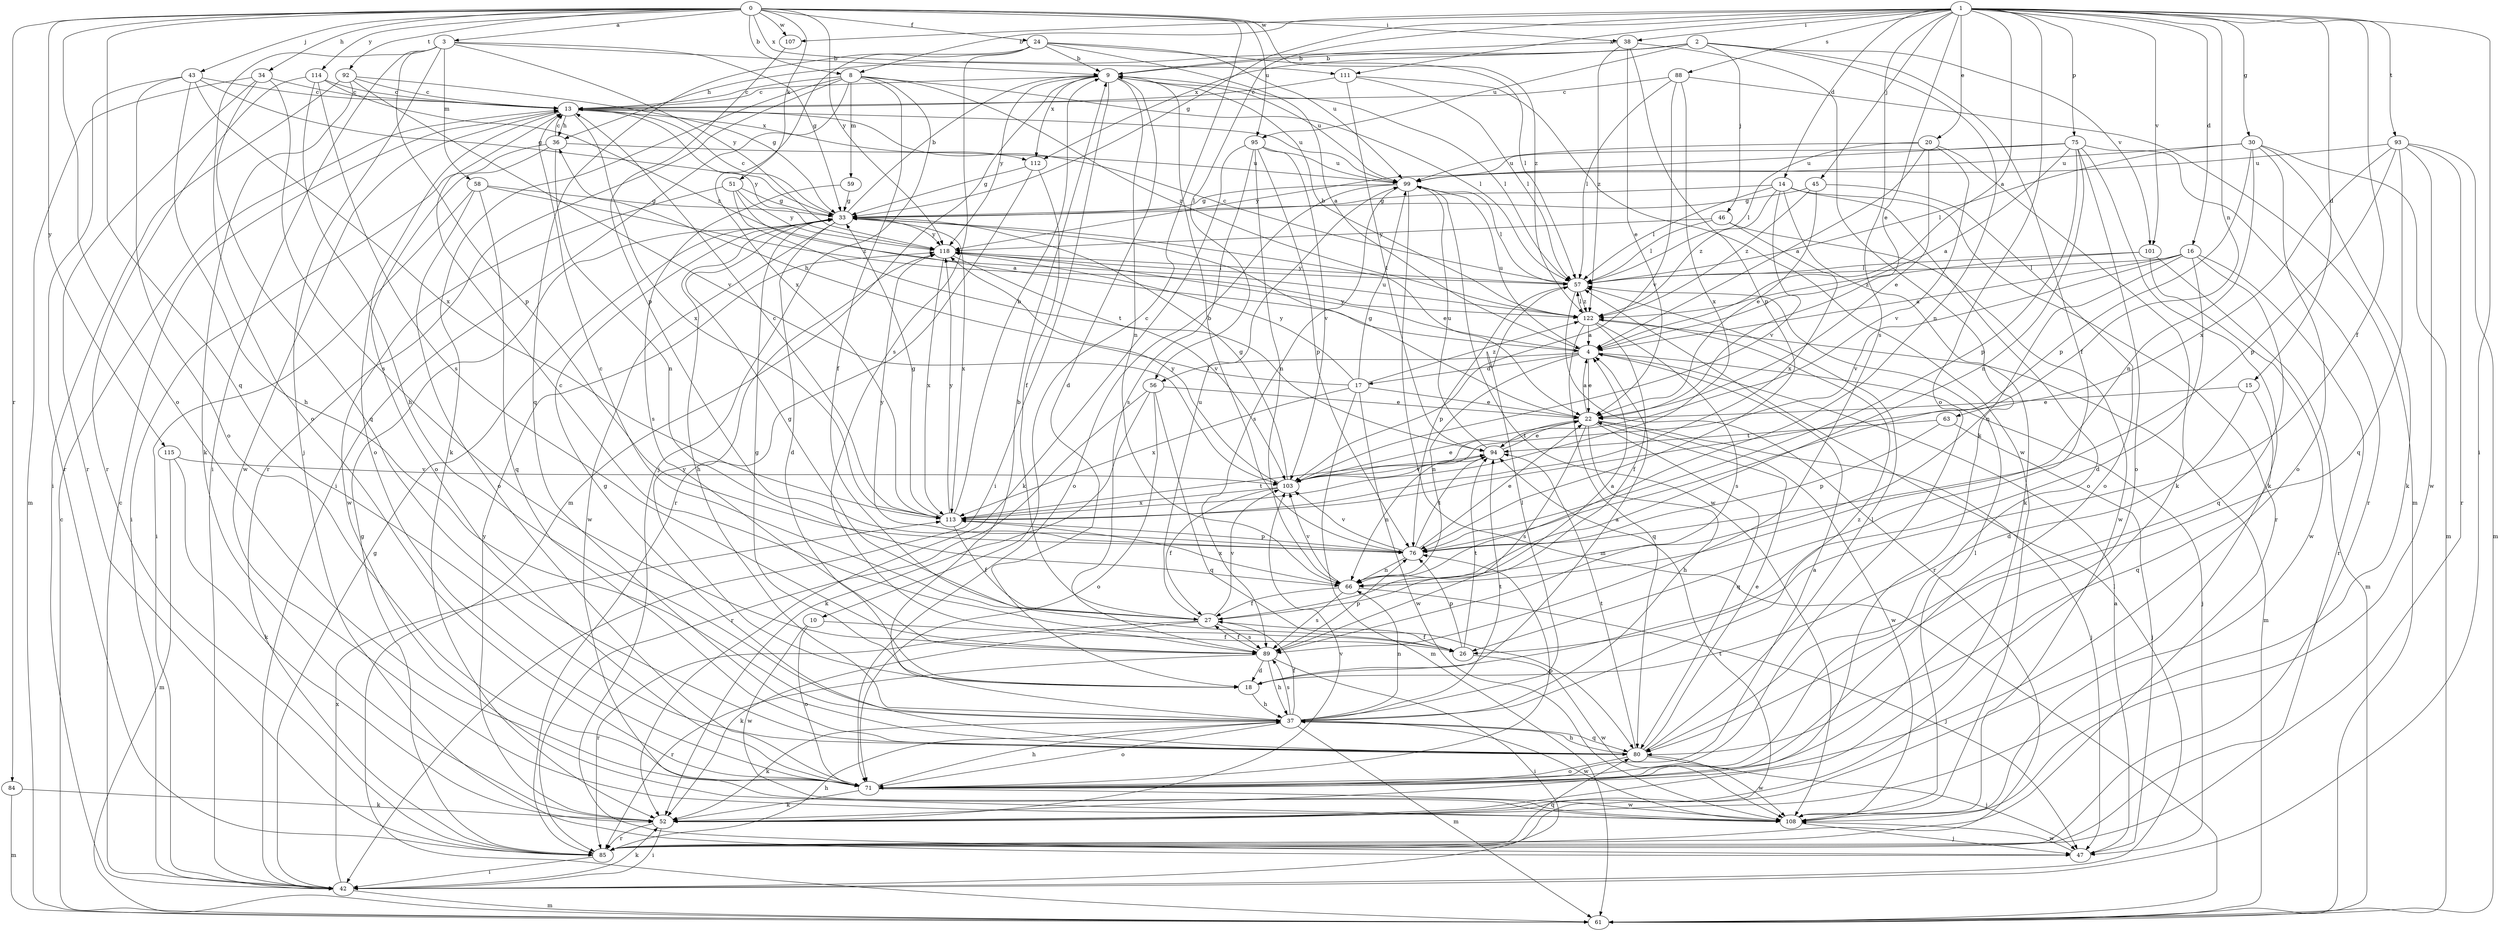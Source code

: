 strict digraph  {
0;
1;
2;
3;
4;
8;
9;
10;
13;
14;
15;
16;
17;
18;
20;
22;
24;
26;
27;
30;
33;
34;
36;
37;
38;
42;
43;
45;
46;
47;
51;
52;
56;
57;
58;
59;
61;
63;
66;
71;
75;
76;
80;
84;
85;
88;
89;
92;
93;
94;
95;
99;
101;
103;
107;
108;
111;
112;
113;
114;
115;
118;
122;
0 -> 3  [label=a];
0 -> 8  [label=b];
0 -> 10  [label=c];
0 -> 24  [label=f];
0 -> 34  [label=h];
0 -> 38  [label=i];
0 -> 43  [label=j];
0 -> 51  [label=k];
0 -> 71  [label=o];
0 -> 80  [label=q];
0 -> 84  [label=r];
0 -> 92  [label=t];
0 -> 95  [label=u];
0 -> 107  [label=w];
0 -> 111  [label=x];
0 -> 114  [label=y];
0 -> 115  [label=y];
0 -> 118  [label=y];
0 -> 122  [label=z];
1 -> 4  [label=a];
1 -> 8  [label=b];
1 -> 14  [label=d];
1 -> 15  [label=d];
1 -> 16  [label=d];
1 -> 20  [label=e];
1 -> 22  [label=e];
1 -> 26  [label=f];
1 -> 30  [label=g];
1 -> 33  [label=g];
1 -> 38  [label=i];
1 -> 42  [label=i];
1 -> 45  [label=j];
1 -> 56  [label=l];
1 -> 63  [label=n];
1 -> 71  [label=o];
1 -> 75  [label=p];
1 -> 88  [label=s];
1 -> 89  [label=s];
1 -> 93  [label=t];
1 -> 101  [label=v];
1 -> 107  [label=w];
1 -> 111  [label=x];
2 -> 9  [label=b];
2 -> 26  [label=f];
2 -> 36  [label=h];
2 -> 46  [label=j];
2 -> 66  [label=n];
2 -> 95  [label=u];
2 -> 101  [label=v];
2 -> 112  [label=x];
3 -> 9  [label=b];
3 -> 33  [label=g];
3 -> 42  [label=i];
3 -> 47  [label=j];
3 -> 58  [label=m];
3 -> 71  [label=o];
3 -> 76  [label=p];
3 -> 118  [label=y];
4 -> 17  [label=d];
4 -> 22  [label=e];
4 -> 47  [label=j];
4 -> 56  [label=l];
4 -> 66  [label=n];
4 -> 99  [label=u];
4 -> 118  [label=y];
8 -> 13  [label=c];
8 -> 26  [label=f];
8 -> 42  [label=i];
8 -> 47  [label=j];
8 -> 52  [label=k];
8 -> 57  [label=l];
8 -> 59  [label=m];
8 -> 85  [label=r];
8 -> 122  [label=z];
9 -> 13  [label=c];
9 -> 18  [label=d];
9 -> 42  [label=i];
9 -> 57  [label=l];
9 -> 61  [label=m];
9 -> 66  [label=n];
9 -> 99  [label=u];
9 -> 112  [label=x];
9 -> 118  [label=y];
10 -> 26  [label=f];
10 -> 71  [label=o];
10 -> 108  [label=w];
13 -> 36  [label=h];
13 -> 71  [label=o];
13 -> 99  [label=u];
13 -> 108  [label=w];
13 -> 112  [label=x];
13 -> 113  [label=x];
13 -> 118  [label=y];
14 -> 33  [label=g];
14 -> 52  [label=k];
14 -> 57  [label=l];
14 -> 71  [label=o];
14 -> 85  [label=r];
14 -> 103  [label=v];
14 -> 122  [label=z];
15 -> 18  [label=d];
15 -> 22  [label=e];
15 -> 80  [label=q];
16 -> 4  [label=a];
16 -> 18  [label=d];
16 -> 57  [label=l];
16 -> 66  [label=n];
16 -> 80  [label=q];
16 -> 85  [label=r];
16 -> 103  [label=v];
17 -> 22  [label=e];
17 -> 36  [label=h];
17 -> 61  [label=m];
17 -> 99  [label=u];
17 -> 108  [label=w];
17 -> 113  [label=x];
17 -> 118  [label=y];
17 -> 122  [label=z];
18 -> 4  [label=a];
18 -> 33  [label=g];
18 -> 37  [label=h];
18 -> 118  [label=y];
20 -> 4  [label=a];
20 -> 22  [label=e];
20 -> 52  [label=k];
20 -> 57  [label=l];
20 -> 99  [label=u];
20 -> 103  [label=v];
22 -> 4  [label=a];
22 -> 33  [label=g];
22 -> 37  [label=h];
22 -> 47  [label=j];
22 -> 80  [label=q];
22 -> 89  [label=s];
22 -> 94  [label=t];
22 -> 108  [label=w];
24 -> 4  [label=a];
24 -> 9  [label=b];
24 -> 57  [label=l];
24 -> 80  [label=q];
24 -> 89  [label=s];
24 -> 99  [label=u];
24 -> 113  [label=x];
26 -> 13  [label=c];
26 -> 76  [label=p];
26 -> 94  [label=t];
26 -> 108  [label=w];
27 -> 4  [label=a];
27 -> 13  [label=c];
27 -> 26  [label=f];
27 -> 33  [label=g];
27 -> 52  [label=k];
27 -> 85  [label=r];
27 -> 89  [label=s];
27 -> 99  [label=u];
27 -> 103  [label=v];
30 -> 52  [label=k];
30 -> 57  [label=l];
30 -> 61  [label=m];
30 -> 66  [label=n];
30 -> 71  [label=o];
30 -> 76  [label=p];
30 -> 99  [label=u];
33 -> 9  [label=b];
33 -> 13  [label=c];
33 -> 18  [label=d];
33 -> 22  [label=e];
33 -> 37  [label=h];
33 -> 108  [label=w];
33 -> 113  [label=x];
33 -> 118  [label=y];
34 -> 13  [label=c];
34 -> 61  [label=m];
34 -> 80  [label=q];
34 -> 85  [label=r];
34 -> 89  [label=s];
36 -> 13  [label=c];
36 -> 42  [label=i];
36 -> 66  [label=n];
36 -> 71  [label=o];
36 -> 99  [label=u];
37 -> 9  [label=b];
37 -> 27  [label=f];
37 -> 52  [label=k];
37 -> 57  [label=l];
37 -> 61  [label=m];
37 -> 66  [label=n];
37 -> 71  [label=o];
37 -> 80  [label=q];
37 -> 89  [label=s];
37 -> 94  [label=t];
37 -> 108  [label=w];
37 -> 122  [label=z];
38 -> 9  [label=b];
38 -> 22  [label=e];
38 -> 52  [label=k];
38 -> 76  [label=p];
38 -> 122  [label=z];
42 -> 13  [label=c];
42 -> 33  [label=g];
42 -> 52  [label=k];
42 -> 57  [label=l];
42 -> 61  [label=m];
42 -> 113  [label=x];
43 -> 13  [label=c];
43 -> 33  [label=g];
43 -> 37  [label=h];
43 -> 71  [label=o];
43 -> 85  [label=r];
43 -> 113  [label=x];
45 -> 22  [label=e];
45 -> 33  [label=g];
45 -> 71  [label=o];
45 -> 122  [label=z];
46 -> 57  [label=l];
46 -> 108  [label=w];
46 -> 113  [label=x];
46 -> 118  [label=y];
47 -> 4  [label=a];
47 -> 108  [label=w];
51 -> 4  [label=a];
51 -> 33  [label=g];
51 -> 94  [label=t];
51 -> 108  [label=w];
51 -> 118  [label=y];
52 -> 42  [label=i];
52 -> 85  [label=r];
52 -> 103  [label=v];
52 -> 118  [label=y];
56 -> 22  [label=e];
56 -> 52  [label=k];
56 -> 71  [label=o];
56 -> 80  [label=q];
56 -> 85  [label=r];
57 -> 13  [label=c];
57 -> 76  [label=p];
57 -> 85  [label=r];
57 -> 118  [label=y];
57 -> 122  [label=z];
58 -> 33  [label=g];
58 -> 42  [label=i];
58 -> 71  [label=o];
58 -> 80  [label=q];
58 -> 122  [label=z];
59 -> 33  [label=g];
59 -> 89  [label=s];
61 -> 13  [label=c];
63 -> 47  [label=j];
63 -> 76  [label=p];
63 -> 94  [label=t];
66 -> 27  [label=f];
66 -> 47  [label=j];
66 -> 89  [label=s];
66 -> 103  [label=v];
66 -> 113  [label=x];
71 -> 4  [label=a];
71 -> 37  [label=h];
71 -> 52  [label=k];
71 -> 76  [label=p];
71 -> 108  [label=w];
75 -> 4  [label=a];
75 -> 52  [label=k];
75 -> 66  [label=n];
75 -> 71  [label=o];
75 -> 76  [label=p];
75 -> 85  [label=r];
75 -> 99  [label=u];
75 -> 118  [label=y];
76 -> 9  [label=b];
76 -> 22  [label=e];
76 -> 66  [label=n];
76 -> 94  [label=t];
76 -> 103  [label=v];
76 -> 118  [label=y];
80 -> 22  [label=e];
80 -> 33  [label=g];
80 -> 37  [label=h];
80 -> 47  [label=j];
80 -> 57  [label=l];
80 -> 71  [label=o];
80 -> 94  [label=t];
80 -> 108  [label=w];
84 -> 52  [label=k];
84 -> 61  [label=m];
85 -> 33  [label=g];
85 -> 37  [label=h];
85 -> 42  [label=i];
85 -> 80  [label=q];
85 -> 94  [label=t];
88 -> 13  [label=c];
88 -> 57  [label=l];
88 -> 61  [label=m];
88 -> 103  [label=v];
88 -> 113  [label=x];
89 -> 18  [label=d];
89 -> 27  [label=f];
89 -> 37  [label=h];
89 -> 42  [label=i];
89 -> 76  [label=p];
89 -> 85  [label=r];
92 -> 13  [label=c];
92 -> 33  [label=g];
92 -> 42  [label=i];
92 -> 52  [label=k];
92 -> 103  [label=v];
93 -> 61  [label=m];
93 -> 76  [label=p];
93 -> 80  [label=q];
93 -> 85  [label=r];
93 -> 99  [label=u];
93 -> 108  [label=w];
93 -> 113  [label=x];
94 -> 22  [label=e];
94 -> 66  [label=n];
94 -> 99  [label=u];
94 -> 103  [label=v];
95 -> 52  [label=k];
95 -> 66  [label=n];
95 -> 76  [label=p];
95 -> 89  [label=s];
95 -> 99  [label=u];
95 -> 103  [label=v];
99 -> 33  [label=g];
99 -> 57  [label=l];
99 -> 61  [label=m];
99 -> 71  [label=o];
99 -> 89  [label=s];
99 -> 108  [label=w];
101 -> 57  [label=l];
101 -> 61  [label=m];
101 -> 108  [label=w];
101 -> 122  [label=z];
103 -> 22  [label=e];
103 -> 27  [label=f];
103 -> 33  [label=g];
103 -> 113  [label=x];
103 -> 118  [label=y];
107 -> 76  [label=p];
108 -> 47  [label=j];
108 -> 57  [label=l];
111 -> 13  [label=c];
111 -> 57  [label=l];
111 -> 94  [label=t];
111 -> 108  [label=w];
112 -> 27  [label=f];
112 -> 33  [label=g];
112 -> 85  [label=r];
113 -> 9  [label=b];
113 -> 13  [label=c];
113 -> 27  [label=f];
113 -> 33  [label=g];
113 -> 76  [label=p];
113 -> 94  [label=t];
113 -> 118  [label=y];
114 -> 13  [label=c];
114 -> 37  [label=h];
114 -> 85  [label=r];
114 -> 89  [label=s];
114 -> 122  [label=z];
115 -> 52  [label=k];
115 -> 61  [label=m];
115 -> 103  [label=v];
118 -> 57  [label=l];
118 -> 103  [label=v];
118 -> 113  [label=x];
122 -> 4  [label=a];
122 -> 9  [label=b];
122 -> 27  [label=f];
122 -> 57  [label=l];
122 -> 61  [label=m];
122 -> 80  [label=q];
122 -> 89  [label=s];
}

